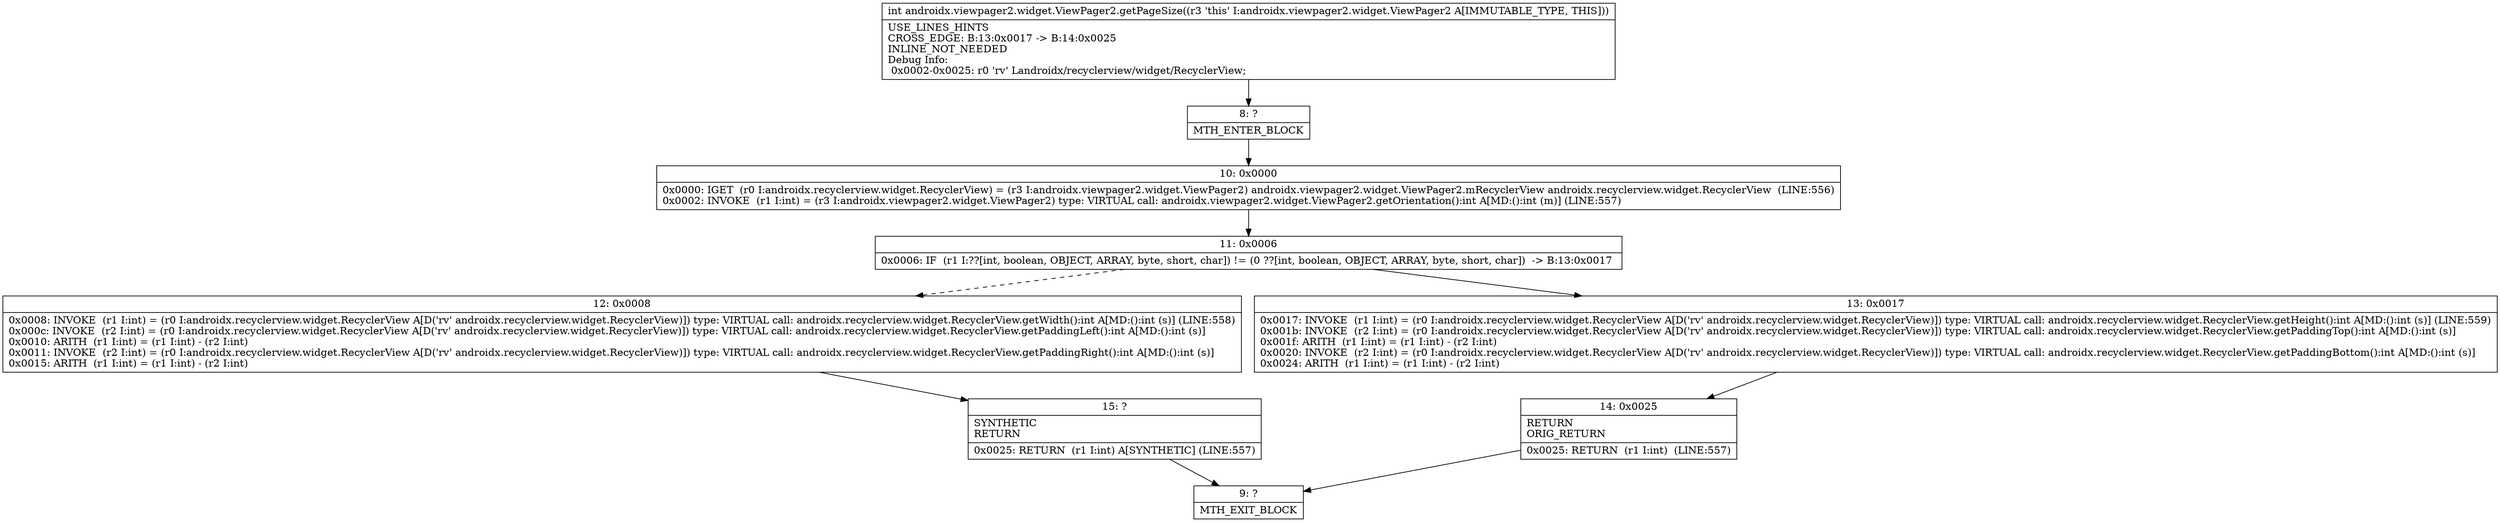digraph "CFG forandroidx.viewpager2.widget.ViewPager2.getPageSize()I" {
Node_8 [shape=record,label="{8\:\ ?|MTH_ENTER_BLOCK\l}"];
Node_10 [shape=record,label="{10\:\ 0x0000|0x0000: IGET  (r0 I:androidx.recyclerview.widget.RecyclerView) = (r3 I:androidx.viewpager2.widget.ViewPager2) androidx.viewpager2.widget.ViewPager2.mRecyclerView androidx.recyclerview.widget.RecyclerView  (LINE:556)\l0x0002: INVOKE  (r1 I:int) = (r3 I:androidx.viewpager2.widget.ViewPager2) type: VIRTUAL call: androidx.viewpager2.widget.ViewPager2.getOrientation():int A[MD:():int (m)] (LINE:557)\l}"];
Node_11 [shape=record,label="{11\:\ 0x0006|0x0006: IF  (r1 I:??[int, boolean, OBJECT, ARRAY, byte, short, char]) != (0 ??[int, boolean, OBJECT, ARRAY, byte, short, char])  \-\> B:13:0x0017 \l}"];
Node_12 [shape=record,label="{12\:\ 0x0008|0x0008: INVOKE  (r1 I:int) = (r0 I:androidx.recyclerview.widget.RecyclerView A[D('rv' androidx.recyclerview.widget.RecyclerView)]) type: VIRTUAL call: androidx.recyclerview.widget.RecyclerView.getWidth():int A[MD:():int (s)] (LINE:558)\l0x000c: INVOKE  (r2 I:int) = (r0 I:androidx.recyclerview.widget.RecyclerView A[D('rv' androidx.recyclerview.widget.RecyclerView)]) type: VIRTUAL call: androidx.recyclerview.widget.RecyclerView.getPaddingLeft():int A[MD:():int (s)]\l0x0010: ARITH  (r1 I:int) = (r1 I:int) \- (r2 I:int) \l0x0011: INVOKE  (r2 I:int) = (r0 I:androidx.recyclerview.widget.RecyclerView A[D('rv' androidx.recyclerview.widget.RecyclerView)]) type: VIRTUAL call: androidx.recyclerview.widget.RecyclerView.getPaddingRight():int A[MD:():int (s)]\l0x0015: ARITH  (r1 I:int) = (r1 I:int) \- (r2 I:int) \l}"];
Node_15 [shape=record,label="{15\:\ ?|SYNTHETIC\lRETURN\l|0x0025: RETURN  (r1 I:int) A[SYNTHETIC] (LINE:557)\l}"];
Node_9 [shape=record,label="{9\:\ ?|MTH_EXIT_BLOCK\l}"];
Node_13 [shape=record,label="{13\:\ 0x0017|0x0017: INVOKE  (r1 I:int) = (r0 I:androidx.recyclerview.widget.RecyclerView A[D('rv' androidx.recyclerview.widget.RecyclerView)]) type: VIRTUAL call: androidx.recyclerview.widget.RecyclerView.getHeight():int A[MD:():int (s)] (LINE:559)\l0x001b: INVOKE  (r2 I:int) = (r0 I:androidx.recyclerview.widget.RecyclerView A[D('rv' androidx.recyclerview.widget.RecyclerView)]) type: VIRTUAL call: androidx.recyclerview.widget.RecyclerView.getPaddingTop():int A[MD:():int (s)]\l0x001f: ARITH  (r1 I:int) = (r1 I:int) \- (r2 I:int) \l0x0020: INVOKE  (r2 I:int) = (r0 I:androidx.recyclerview.widget.RecyclerView A[D('rv' androidx.recyclerview.widget.RecyclerView)]) type: VIRTUAL call: androidx.recyclerview.widget.RecyclerView.getPaddingBottom():int A[MD:():int (s)]\l0x0024: ARITH  (r1 I:int) = (r1 I:int) \- (r2 I:int) \l}"];
Node_14 [shape=record,label="{14\:\ 0x0025|RETURN\lORIG_RETURN\l|0x0025: RETURN  (r1 I:int)  (LINE:557)\l}"];
MethodNode[shape=record,label="{int androidx.viewpager2.widget.ViewPager2.getPageSize((r3 'this' I:androidx.viewpager2.widget.ViewPager2 A[IMMUTABLE_TYPE, THIS]))  | USE_LINES_HINTS\lCROSS_EDGE: B:13:0x0017 \-\> B:14:0x0025\lINLINE_NOT_NEEDED\lDebug Info:\l  0x0002\-0x0025: r0 'rv' Landroidx\/recyclerview\/widget\/RecyclerView;\l}"];
MethodNode -> Node_8;Node_8 -> Node_10;
Node_10 -> Node_11;
Node_11 -> Node_12[style=dashed];
Node_11 -> Node_13;
Node_12 -> Node_15;
Node_15 -> Node_9;
Node_13 -> Node_14;
Node_14 -> Node_9;
}

